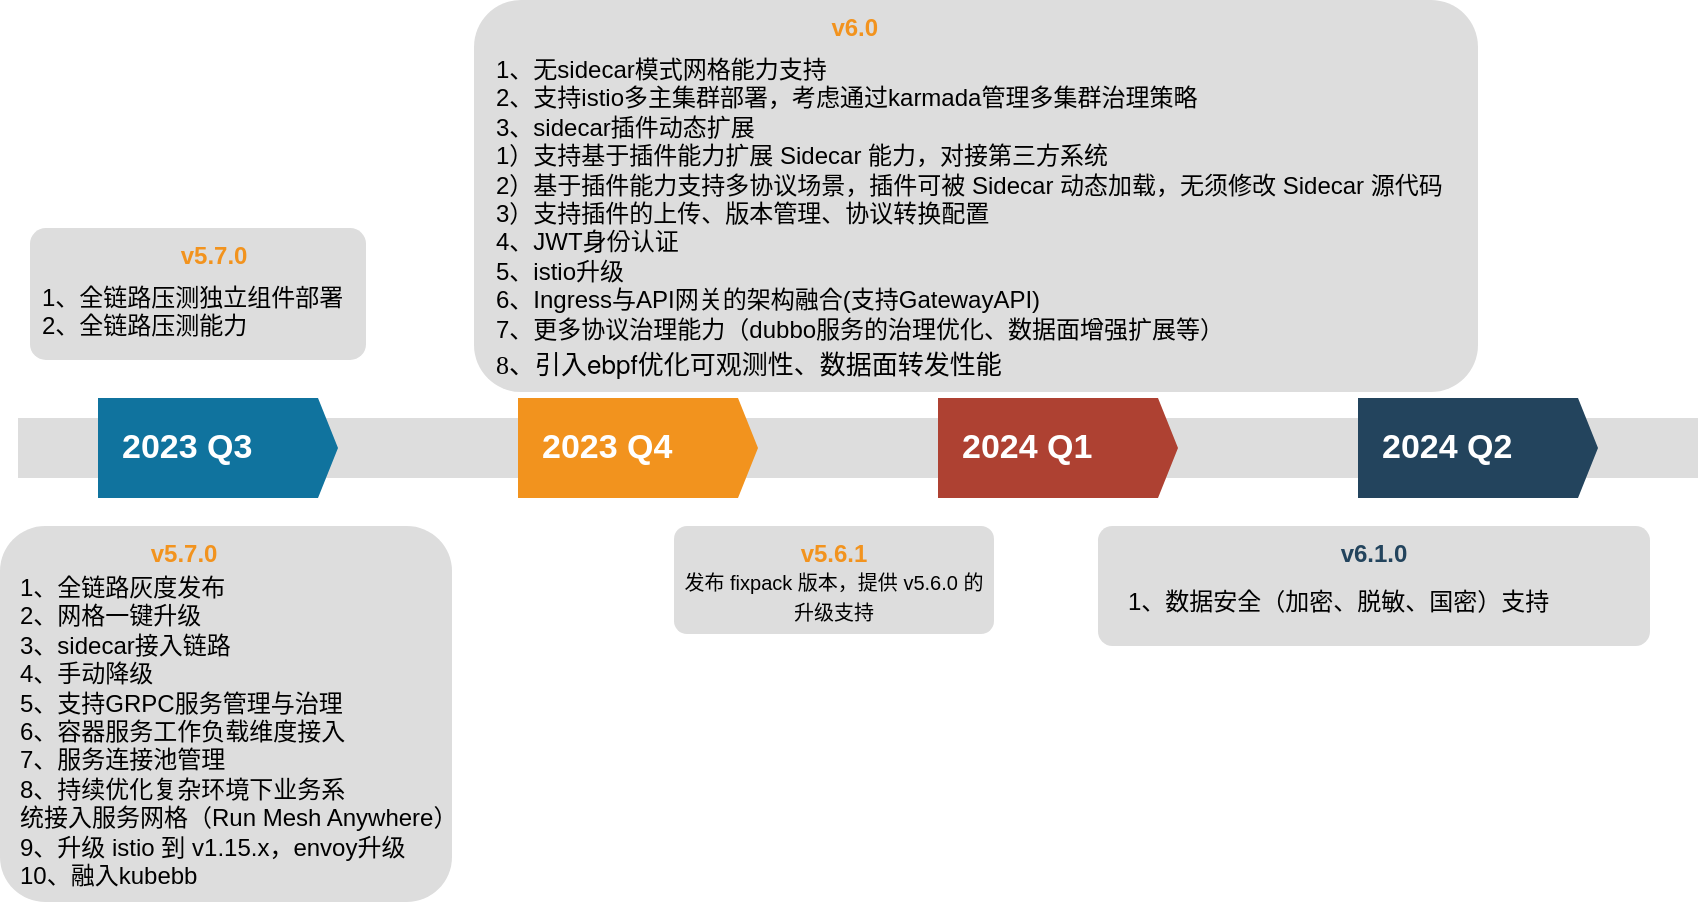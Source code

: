 <mxfile version="21.6.9" type="github">
  <diagram id="LPxzDfarXafkQE6jDnBZ" name="Page-1">
    <mxGraphModel dx="1015" dy="98" grid="0" gridSize="10" guides="1" tooltips="1" connect="1" arrows="1" fold="1" page="0" pageScale="1" pageWidth="827" pageHeight="1169" math="0" shadow="0">
      <root>
        <mxCell id="0" />
        <mxCell id="1" parent="0" />
        <mxCell id="35" value="" style="fillColor=#dddddd;rounded=0;strokeColor=none;" parent="1" vertex="1">
          <mxGeometry x="90" y="820" width="840" height="30" as="geometry" />
        </mxCell>
        <mxCell id="36" value="2023 Q3" style="shape=mxgraph.infographic.ribbonSimple;notch1=0;notch2=10;notch=0;html=1;fillColor=#10739E;strokeColor=none;shadow=0;fontSize=17;fontColor=#FFFFFF;align=left;spacingLeft=10;fontStyle=1;" parent="1" vertex="1">
          <mxGeometry x="130" y="810" width="120" height="50" as="geometry" />
        </mxCell>
        <mxCell id="37" value="2023 Q4" style="shape=mxgraph.infographic.ribbonSimple;notch1=0;notch2=10;notch=0;html=1;fillColor=#F2931E;strokeColor=none;shadow=0;fontSize=17;fontColor=#FFFFFF;align=left;spacingLeft=10;fontStyle=1;" parent="1" vertex="1">
          <mxGeometry x="340" y="810" width="120" height="50" as="geometry" />
        </mxCell>
        <mxCell id="38" value="2024 Q1" style="shape=mxgraph.infographic.ribbonSimple;notch1=0;notch2=10;notch=0;html=1;fillColor=#AE4132;strokeColor=none;shadow=0;fontSize=17;fontColor=#FFFFFF;align=left;spacingLeft=10;fontStyle=1;" parent="1" vertex="1">
          <mxGeometry x="550" y="810" width="120" height="50" as="geometry" />
        </mxCell>
        <mxCell id="39" value="2024 Q2" style="shape=mxgraph.infographic.ribbonSimple;notch1=0;notch2=10;notch=0;html=1;fillColor=#23445D;strokeColor=none;shadow=0;fontSize=17;fontColor=#FFFFFF;align=left;spacingLeft=10;fontStyle=1;" parent="1" vertex="1">
          <mxGeometry x="760" y="810" width="120" height="50" as="geometry" />
        </mxCell>
        <mxCell id="41" value="&lt;b style=&quot;color: rgb(242 , 147 , 30)&quot;&gt;&amp;nbsp; &amp;nbsp; &amp;nbsp; &amp;nbsp; &amp;nbsp; &amp;nbsp; &amp;nbsp; &amp;nbsp; &amp;nbsp; &amp;nbsp; &amp;nbsp; &amp;nbsp; &amp;nbsp; &amp;nbsp; &amp;nbsp; &amp;nbsp; &amp;nbsp; &amp;nbsp; &amp;nbsp; &amp;nbsp; &amp;nbsp; &amp;nbsp; &amp;nbsp; &amp;nbsp; &amp;nbsp; &amp;nbsp; &amp;nbsp;v6.0&lt;/b&gt;&lt;font color=&quot;#10739e&quot;&gt;&lt;span&gt;&lt;br&gt;&lt;br&gt;&lt;/span&gt;&lt;br&gt;&lt;/font&gt;" style="rounded=1;strokeColor=none;fillColor=#DDDDDD;align=left;arcSize=12;verticalAlign=top;whiteSpace=wrap;html=1;fontSize=12;fontStyle=1" parent="1" vertex="1">
          <mxGeometry x="318" y="611" width="502" height="196" as="geometry" />
        </mxCell>
        <mxCell id="44" value="&lt;font style=&quot;font-size: 10px&quot;&gt;&lt;font style=&quot;font-size: 12px&quot; color=&quot;#23445D&quot;&gt;&lt;b&gt;v6.1.0&lt;/b&gt;&lt;/font&gt;&lt;br&gt;&lt;br&gt;&lt;br&gt;&lt;/font&gt;" style="rounded=1;strokeColor=none;fillColor=#DDDDDD;align=center;arcSize=12;verticalAlign=top;whiteSpace=wrap;html=1;fontSize=12;" parent="1" vertex="1">
          <mxGeometry x="630" y="874" width="276" height="60" as="geometry" />
        </mxCell>
        <mxCell id="48" value="1、无sidecar模式网格能力支持&lt;br&gt;2、支持istio多主集群部署，考虑通过karmada管理多集群治理策略&lt;br&gt;3、sidecar插件动态扩展&lt;br&gt;1）支持基于插件能力扩展 Sidecar 能力，对接第三方系统&lt;br&gt;2）基于插件能力支持多协议场景，插件可被 Sidecar 动态加载，无须修改 Sidecar 源代码&lt;br&gt;3）支持插件的上传、版本管理、协议转换配置&lt;br&gt;4、JWT身份认证&lt;br&gt;5、istio升级&lt;br&gt;6、Ingress与API网关的架构融合(支持GatewayAPI)&lt;br&gt;7、更多协议治理能力（dubbo服务的治理优化、数据面增强扩展等）&lt;p style=&quot;margin: 0px; font-variant-numeric: normal; font-variant-east-asian: normal; font-variant-alternates: normal; font-kerning: auto; font-optical-sizing: auto; font-feature-settings: normal; font-variation-settings: normal; font-stretch: normal; font-size: 13px; line-height: normal; font-family: &amp;quot;PingFang SC&amp;quot;;&quot; class=&quot;p2&quot;&gt;8、引入&lt;span style=&quot;font-variant-numeric: normal; font-variant-east-asian: normal; font-variant-alternates: normal; font-kerning: auto; font-optical-sizing: auto; font-feature-settings: normal; font-variation-settings: normal; font-stretch: normal; line-height: normal; font-family: &amp;quot;Helvetica Neue&amp;quot;;&quot; class=&quot;s1&quot;&gt;ebpf&lt;/span&gt;优化可观测性、数据面转发性能&lt;/p&gt;" style="text;html=1;" parent="1" vertex="1">
          <mxGeometry x="326.5" y="632" width="380" height="112" as="geometry" />
        </mxCell>
        <mxCell id="52" value="1、数据安全（加密、脱敏、国密）支持" style="text;html=1;" parent="1" vertex="1">
          <mxGeometry x="643" y="898" width="222" height="55" as="geometry" />
        </mxCell>
        <mxCell id="53" value="&lt;b style=&quot;color: rgb(242 , 147 , 30)&quot;&gt;&amp;nbsp; &amp;nbsp; &amp;nbsp; &amp;nbsp; &amp;nbsp; &amp;nbsp; &amp;nbsp; &amp;nbsp; &amp;nbsp; &amp;nbsp; &amp;nbsp; v5.7.0&lt;/b&gt;&lt;font color=&quot;#10739e&quot;&gt;&lt;span&gt;&lt;br&gt;&lt;br&gt;&lt;/span&gt;&lt;br&gt;&lt;/font&gt;" style="rounded=1;strokeColor=none;fillColor=#DDDDDD;align=left;arcSize=12;verticalAlign=top;whiteSpace=wrap;html=1;fontSize=12;fontStyle=1" parent="1" vertex="1">
          <mxGeometry x="81" y="874" width="226" height="188" as="geometry" />
        </mxCell>
        <mxCell id="54" value="1、全链路灰度发布&lt;br&gt;2、网格一键升级&lt;br&gt;3、sidecar接入链路&lt;br&gt;4、手动降级&lt;br&gt;5、支持GRPC服务管理与治理&lt;br&gt;6、容器服务工作负载维度接入&lt;br&gt;7、服务连接池管理&lt;br&gt;8、持续优化复杂环境下业务系&lt;br&gt;统接入服务网格（Run Mesh Anywhere）&lt;br&gt;9、升级 istio 到 v1.15.x，envoy升级&lt;br&gt;10、融入kubebb&lt;br&gt;&lt;div&gt;&lt;/div&gt;" style="text;html=1;" parent="1" vertex="1">
          <mxGeometry x="88.5" y="891" width="217.5" height="139" as="geometry" />
        </mxCell>
        <mxCell id="55" value="&lt;font style=&quot;font-size: 10px&quot;&gt;&lt;font style=&quot;font-size: 12px&quot; color=&quot;#F2931E&quot;&gt;&lt;b&gt;v5.6.1&lt;br&gt;&lt;/b&gt;&lt;/font&gt;发布 fixpack 版本，提供 v5.6.0 的升级支持&lt;br&gt;&lt;/font&gt;" style="rounded=1;strokeColor=none;fillColor=#DDDDDD;align=center;arcSize=12;verticalAlign=top;whiteSpace=wrap;html=1;fontSize=12;" parent="1" vertex="1">
          <mxGeometry x="418" y="874" width="160" height="54" as="geometry" />
        </mxCell>
        <mxCell id="g8IQu0MSXSlVKWpIP7Et-55" value="&lt;b style=&quot;color: rgb(242 , 147 , 30)&quot;&gt;&amp;nbsp; &amp;nbsp; &amp;nbsp; &amp;nbsp; &amp;nbsp; &amp;nbsp; &amp;nbsp; &amp;nbsp; &amp;nbsp; &amp;nbsp; &amp;nbsp; v5.7.0&lt;/b&gt;&lt;font color=&quot;#10739e&quot;&gt;&lt;span&gt;&lt;br&gt;&lt;br&gt;&lt;/span&gt;&lt;br&gt;&lt;/font&gt;" style="rounded=1;strokeColor=none;fillColor=#DDDDDD;align=left;arcSize=12;verticalAlign=top;whiteSpace=wrap;html=1;fontSize=12;fontStyle=1" vertex="1" parent="1">
          <mxGeometry x="96" y="725" width="168" height="66" as="geometry" />
        </mxCell>
        <mxCell id="g8IQu0MSXSlVKWpIP7Et-56" value="1、全链路压测独立组件部署&lt;br&gt;2、全链路压测能力&lt;br&gt;&lt;div&gt;&lt;/div&gt;" style="text;html=1;" vertex="1" parent="1">
          <mxGeometry x="99.5" y="746" width="161" height="27" as="geometry" />
        </mxCell>
      </root>
    </mxGraphModel>
  </diagram>
</mxfile>
